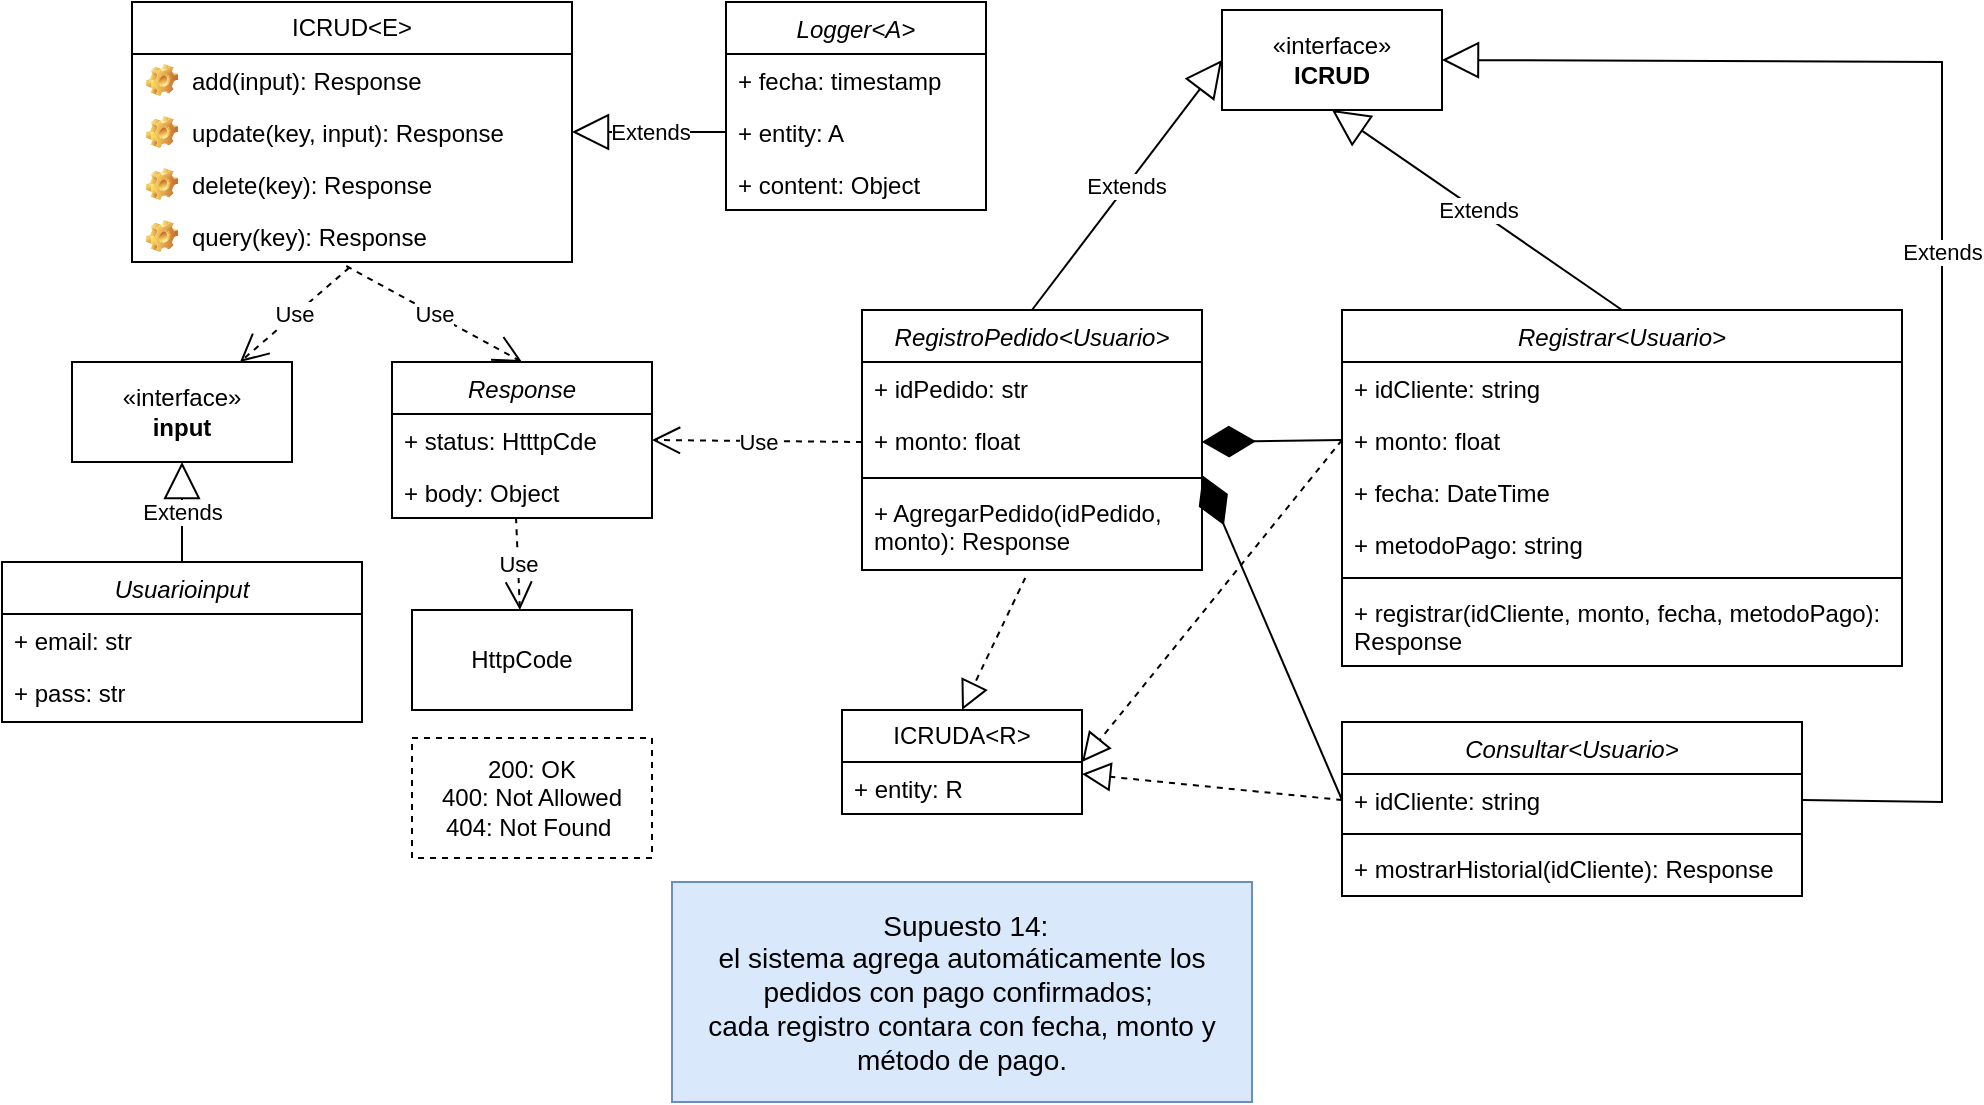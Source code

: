 <mxfile version="28.2.7">
  <diagram id="C5RBs43oDa-KdzZeNtuy" name="Page-1">
    <mxGraphModel dx="1420" dy="698" grid="1" gridSize="10" guides="1" tooltips="1" connect="1" arrows="1" fold="1" page="1" pageScale="1" pageWidth="827" pageHeight="1169" math="0" shadow="0">
      <root>
        <mxCell id="WIyWlLk6GJQsqaUBKTNV-0" />
        <mxCell id="WIyWlLk6GJQsqaUBKTNV-1" parent="WIyWlLk6GJQsqaUBKTNV-0" />
        <mxCell id="q9bCWs3bljhiOa4F5r_n-30" value="&lt;font style=&quot;font-size: 14px;&quot;&gt;&amp;nbsp;Supuesto 14:&lt;/font&gt;&lt;div&gt;&lt;font style=&quot;font-size: 14px;&quot;&gt;el sistema agrega automáticamente los pedidos con pago confirmados;&amp;nbsp;&lt;/font&gt;&lt;/div&gt;&lt;div&gt;&lt;font style=&quot;font-size: 14px;&quot;&gt;cada registro contara con fecha, monto y método de pago.&lt;/font&gt;&lt;/div&gt;" style="html=1;whiteSpace=wrap;fillColor=#dae8fc;strokeColor=#6c8ebf;" vertex="1" parent="WIyWlLk6GJQsqaUBKTNV-1">
          <mxGeometry x="585" y="570" width="290" height="110" as="geometry" />
        </mxCell>
        <mxCell id="q9bCWs3bljhiOa4F5r_n-41" value="Consultar&lt;Usuario&gt;" style="swimlane;fontStyle=2;align=center;verticalAlign=top;childLayout=stackLayout;horizontal=1;startSize=26;horizontalStack=0;resizeParent=1;resizeLast=0;collapsible=1;marginBottom=0;rounded=0;shadow=0;strokeWidth=1;" vertex="1" parent="WIyWlLk6GJQsqaUBKTNV-1">
          <mxGeometry x="920" y="490" width="230" height="87" as="geometry">
            <mxRectangle x="230" y="140" width="160" height="26" as="alternateBounds" />
          </mxGeometry>
        </mxCell>
        <mxCell id="q9bCWs3bljhiOa4F5r_n-42" value="+ idCliente: string" style="text;strokeColor=none;fillColor=none;align=left;verticalAlign=top;spacingLeft=4;spacingRight=4;overflow=hidden;rotatable=0;points=[[0,0.5],[1,0.5]];portConstraint=eastwest;whiteSpace=wrap;html=1;" vertex="1" parent="q9bCWs3bljhiOa4F5r_n-41">
          <mxGeometry y="26" width="230" height="26" as="geometry" />
        </mxCell>
        <mxCell id="q9bCWs3bljhiOa4F5r_n-46" value="" style="line;html=1;strokeWidth=1;align=left;verticalAlign=middle;spacingTop=-1;spacingLeft=3;spacingRight=3;rotatable=0;labelPosition=right;points=[];portConstraint=eastwest;" vertex="1" parent="q9bCWs3bljhiOa4F5r_n-41">
          <mxGeometry y="52" width="230" height="8" as="geometry" />
        </mxCell>
        <mxCell id="q9bCWs3bljhiOa4F5r_n-47" value="+ mostrarHistorial(idCliente): Response" style="text;strokeColor=none;fillColor=none;align=left;verticalAlign=top;spacingLeft=4;spacingRight=4;overflow=hidden;rotatable=0;points=[[0,0.5],[1,0.5]];portConstraint=eastwest;whiteSpace=wrap;html=1;" vertex="1" parent="q9bCWs3bljhiOa4F5r_n-41">
          <mxGeometry y="60" width="230" height="24" as="geometry" />
        </mxCell>
        <mxCell id="q9bCWs3bljhiOa4F5r_n-49" value="ICRUD&amp;lt;E&amp;gt;" style="swimlane;fontStyle=0;childLayout=stackLayout;horizontal=1;startSize=26;fillColor=none;horizontalStack=0;resizeParent=1;resizeParentMax=0;resizeLast=0;collapsible=1;marginBottom=0;whiteSpace=wrap;html=1;" vertex="1" parent="WIyWlLk6GJQsqaUBKTNV-1">
          <mxGeometry x="315" y="130" width="220" height="130" as="geometry" />
        </mxCell>
        <mxCell id="q9bCWs3bljhiOa4F5r_n-50" value="add(input): Response" style="label;fontStyle=0;strokeColor=none;fillColor=none;align=left;verticalAlign=top;overflow=hidden;spacingLeft=28;spacingRight=4;rotatable=0;points=[[0,0.5],[1,0.5]];portConstraint=eastwest;imageWidth=16;imageHeight=16;whiteSpace=wrap;html=1;image=img/clipart/Gear_128x128.png" vertex="1" parent="q9bCWs3bljhiOa4F5r_n-49">
          <mxGeometry y="26" width="220" height="26" as="geometry" />
        </mxCell>
        <mxCell id="q9bCWs3bljhiOa4F5r_n-51" value="update(key, input): Response" style="label;fontStyle=0;strokeColor=none;fillColor=none;align=left;verticalAlign=top;overflow=hidden;spacingLeft=28;spacingRight=4;rotatable=0;points=[[0,0.5],[1,0.5]];portConstraint=eastwest;imageWidth=16;imageHeight=16;whiteSpace=wrap;html=1;image=img/clipart/Gear_128x128.png" vertex="1" parent="q9bCWs3bljhiOa4F5r_n-49">
          <mxGeometry y="52" width="220" height="26" as="geometry" />
        </mxCell>
        <mxCell id="q9bCWs3bljhiOa4F5r_n-52" value="delete(key): Response" style="label;fontStyle=0;strokeColor=none;fillColor=none;align=left;verticalAlign=top;overflow=hidden;spacingLeft=28;spacingRight=4;rotatable=0;points=[[0,0.5],[1,0.5]];portConstraint=eastwest;imageWidth=16;imageHeight=16;whiteSpace=wrap;html=1;image=img/clipart/Gear_128x128.png" vertex="1" parent="q9bCWs3bljhiOa4F5r_n-49">
          <mxGeometry y="78" width="220" height="26" as="geometry" />
        </mxCell>
        <mxCell id="q9bCWs3bljhiOa4F5r_n-53" value="query(key): Response" style="label;fontStyle=0;strokeColor=none;fillColor=none;align=left;verticalAlign=top;overflow=hidden;spacingLeft=28;spacingRight=4;rotatable=0;points=[[0,0.5],[1,0.5]];portConstraint=eastwest;imageWidth=16;imageHeight=16;whiteSpace=wrap;html=1;image=img/clipart/Gear_128x128.png" vertex="1" parent="q9bCWs3bljhiOa4F5r_n-49">
          <mxGeometry y="104" width="220" height="26" as="geometry" />
        </mxCell>
        <mxCell id="q9bCWs3bljhiOa4F5r_n-54" value="«interface»&lt;br&gt;&lt;b&gt;input&lt;/b&gt;" style="html=1;whiteSpace=wrap;" vertex="1" parent="WIyWlLk6GJQsqaUBKTNV-1">
          <mxGeometry x="285" y="310" width="110" height="50" as="geometry" />
        </mxCell>
        <mxCell id="q9bCWs3bljhiOa4F5r_n-55" value="Use" style="endArrow=open;endSize=12;dashed=1;html=1;rounded=0;exitX=0.494;exitY=1.108;exitDx=0;exitDy=0;exitPerimeter=0;" edge="1" parent="WIyWlLk6GJQsqaUBKTNV-1" source="q9bCWs3bljhiOa4F5r_n-53" target="q9bCWs3bljhiOa4F5r_n-54">
          <mxGeometry width="160" relative="1" as="geometry">
            <mxPoint x="465" y="360" as="sourcePoint" />
            <mxPoint x="385" y="350" as="targetPoint" />
          </mxGeometry>
        </mxCell>
        <mxCell id="q9bCWs3bljhiOa4F5r_n-56" value="Usuarioinput" style="swimlane;fontStyle=2;align=center;verticalAlign=top;childLayout=stackLayout;horizontal=1;startSize=26;horizontalStack=0;resizeParent=1;resizeLast=0;collapsible=1;marginBottom=0;rounded=0;shadow=0;strokeWidth=1;" vertex="1" parent="WIyWlLk6GJQsqaUBKTNV-1">
          <mxGeometry x="250" y="410" width="180" height="80" as="geometry">
            <mxRectangle x="230" y="140" width="160" height="26" as="alternateBounds" />
          </mxGeometry>
        </mxCell>
        <mxCell id="q9bCWs3bljhiOa4F5r_n-57" value="+ email: str" style="text;strokeColor=none;fillColor=none;align=left;verticalAlign=top;spacingLeft=4;spacingRight=4;overflow=hidden;rotatable=0;points=[[0,0.5],[1,0.5]];portConstraint=eastwest;whiteSpace=wrap;html=1;" vertex="1" parent="q9bCWs3bljhiOa4F5r_n-56">
          <mxGeometry y="26" width="180" height="26" as="geometry" />
        </mxCell>
        <mxCell id="q9bCWs3bljhiOa4F5r_n-58" value="+ pass: str" style="text;strokeColor=none;fillColor=none;align=left;verticalAlign=top;spacingLeft=4;spacingRight=4;overflow=hidden;rotatable=0;points=[[0,0.5],[1,0.5]];portConstraint=eastwest;whiteSpace=wrap;html=1;" vertex="1" parent="q9bCWs3bljhiOa4F5r_n-56">
          <mxGeometry y="52" width="180" height="26" as="geometry" />
        </mxCell>
        <mxCell id="q9bCWs3bljhiOa4F5r_n-59" value="Extends" style="endArrow=block;endSize=16;endFill=0;html=1;rounded=0;exitX=0.5;exitY=0;exitDx=0;exitDy=0;entryX=0.5;entryY=1;entryDx=0;entryDy=0;" edge="1" parent="WIyWlLk6GJQsqaUBKTNV-1" source="q9bCWs3bljhiOa4F5r_n-56" target="q9bCWs3bljhiOa4F5r_n-54">
          <mxGeometry width="160" relative="1" as="geometry">
            <mxPoint x="515" y="360" as="sourcePoint" />
            <mxPoint x="675" y="360" as="targetPoint" />
          </mxGeometry>
        </mxCell>
        <mxCell id="q9bCWs3bljhiOa4F5r_n-60" value="Response" style="swimlane;fontStyle=2;align=center;verticalAlign=top;childLayout=stackLayout;horizontal=1;startSize=26;horizontalStack=0;resizeParent=1;resizeLast=0;collapsible=1;marginBottom=0;rounded=0;shadow=0;strokeWidth=1;" vertex="1" parent="WIyWlLk6GJQsqaUBKTNV-1">
          <mxGeometry x="445" y="310" width="130" height="78" as="geometry">
            <mxRectangle x="230" y="140" width="160" height="26" as="alternateBounds" />
          </mxGeometry>
        </mxCell>
        <mxCell id="q9bCWs3bljhiOa4F5r_n-61" value="+ status: HtttpCde" style="text;strokeColor=none;fillColor=none;align=left;verticalAlign=top;spacingLeft=4;spacingRight=4;overflow=hidden;rotatable=0;points=[[0,0.5],[1,0.5]];portConstraint=eastwest;whiteSpace=wrap;html=1;" vertex="1" parent="q9bCWs3bljhiOa4F5r_n-60">
          <mxGeometry y="26" width="130" height="26" as="geometry" />
        </mxCell>
        <mxCell id="q9bCWs3bljhiOa4F5r_n-62" value="+ body: Object" style="text;strokeColor=none;fillColor=none;align=left;verticalAlign=top;spacingLeft=4;spacingRight=4;overflow=hidden;rotatable=0;points=[[0,0.5],[1,0.5]];portConstraint=eastwest;whiteSpace=wrap;html=1;" vertex="1" parent="q9bCWs3bljhiOa4F5r_n-60">
          <mxGeometry y="52" width="130" height="26" as="geometry" />
        </mxCell>
        <mxCell id="q9bCWs3bljhiOa4F5r_n-63" value="Use" style="endArrow=open;endSize=12;dashed=1;html=1;rounded=0;entryX=0.5;entryY=0;entryDx=0;entryDy=0;exitX=0.487;exitY=1.077;exitDx=0;exitDy=0;exitPerimeter=0;" edge="1" parent="WIyWlLk6GJQsqaUBKTNV-1" source="q9bCWs3bljhiOa4F5r_n-53" target="q9bCWs3bljhiOa4F5r_n-60">
          <mxGeometry width="160" relative="1" as="geometry">
            <mxPoint x="425" y="270" as="sourcePoint" />
            <mxPoint x="405" y="317" as="targetPoint" />
          </mxGeometry>
        </mxCell>
        <mxCell id="q9bCWs3bljhiOa4F5r_n-64" value="HttpCode" style="html=1;whiteSpace=wrap;" vertex="1" parent="WIyWlLk6GJQsqaUBKTNV-1">
          <mxGeometry x="455" y="434" width="110" height="50" as="geometry" />
        </mxCell>
        <mxCell id="q9bCWs3bljhiOa4F5r_n-65" value="Use" style="endArrow=open;endSize=12;dashed=1;html=1;rounded=0;exitX=0.477;exitY=0.985;exitDx=0;exitDy=0;exitPerimeter=0;" edge="1" parent="WIyWlLk6GJQsqaUBKTNV-1" source="q9bCWs3bljhiOa4F5r_n-62" target="q9bCWs3bljhiOa4F5r_n-64">
          <mxGeometry width="160" relative="1" as="geometry">
            <mxPoint x="740" y="390" as="sourcePoint" />
            <mxPoint x="685" y="437" as="targetPoint" />
          </mxGeometry>
        </mxCell>
        <mxCell id="q9bCWs3bljhiOa4F5r_n-66" value="«interface»&lt;br&gt;&lt;b&gt;ICRUD&lt;/b&gt;" style="html=1;whiteSpace=wrap;" vertex="1" parent="WIyWlLk6GJQsqaUBKTNV-1">
          <mxGeometry x="860" y="134" width="110" height="50" as="geometry" />
        </mxCell>
        <mxCell id="q9bCWs3bljhiOa4F5r_n-67" value="Extends" style="endArrow=block;endSize=16;endFill=0;html=1;rounded=0;exitX=1;exitY=0.5;exitDx=0;exitDy=0;entryX=1;entryY=0.5;entryDx=0;entryDy=0;" edge="1" parent="WIyWlLk6GJQsqaUBKTNV-1" source="q9bCWs3bljhiOa4F5r_n-42" target="q9bCWs3bljhiOa4F5r_n-66">
          <mxGeometry width="160" relative="1" as="geometry">
            <mxPoint x="735" y="400" as="sourcePoint" />
            <mxPoint x="735" y="340" as="targetPoint" />
            <Array as="points">
              <mxPoint x="1220" y="530" />
              <mxPoint x="1220" y="160" />
            </Array>
          </mxGeometry>
        </mxCell>
        <mxCell id="q9bCWs3bljhiOa4F5r_n-68" value="Use" style="endArrow=open;endSize=12;dashed=1;html=1;rounded=0;entryX=1;entryY=0.5;entryDx=0;entryDy=0;exitX=0;exitY=0.5;exitDx=0;exitDy=0;" edge="1" parent="WIyWlLk6GJQsqaUBKTNV-1" source="q9bCWs3bljhiOa4F5r_n-92" target="q9bCWs3bljhiOa4F5r_n-61">
          <mxGeometry width="160" relative="1" as="geometry">
            <mxPoint x="600" y="430" as="sourcePoint" />
            <mxPoint x="733" y="438" as="targetPoint" />
          </mxGeometry>
        </mxCell>
        <mxCell id="q9bCWs3bljhiOa4F5r_n-69" value="200: OK&lt;div&gt;400: Not Allowed&lt;/div&gt;&lt;div&gt;&lt;div&gt;404: Not Found&amp;nbsp;&lt;/div&gt;&lt;/div&gt;" style="html=1;whiteSpace=wrap;dashed=1;" vertex="1" parent="WIyWlLk6GJQsqaUBKTNV-1">
          <mxGeometry x="455" y="498" width="120" height="60" as="geometry" />
        </mxCell>
        <mxCell id="q9bCWs3bljhiOa4F5r_n-70" value="Logger&lt;A&gt;" style="swimlane;fontStyle=2;align=center;verticalAlign=top;childLayout=stackLayout;horizontal=1;startSize=26;horizontalStack=0;resizeParent=1;resizeLast=0;collapsible=1;marginBottom=0;rounded=0;shadow=0;strokeWidth=1;" vertex="1" parent="WIyWlLk6GJQsqaUBKTNV-1">
          <mxGeometry x="612" y="130" width="130" height="104" as="geometry">
            <mxRectangle x="230" y="140" width="160" height="26" as="alternateBounds" />
          </mxGeometry>
        </mxCell>
        <mxCell id="q9bCWs3bljhiOa4F5r_n-71" value="+ fecha: timestamp" style="text;strokeColor=none;fillColor=none;align=left;verticalAlign=top;spacingLeft=4;spacingRight=4;overflow=hidden;rotatable=0;points=[[0,0.5],[1,0.5]];portConstraint=eastwest;whiteSpace=wrap;html=1;" vertex="1" parent="q9bCWs3bljhiOa4F5r_n-70">
          <mxGeometry y="26" width="130" height="26" as="geometry" />
        </mxCell>
        <mxCell id="q9bCWs3bljhiOa4F5r_n-72" value="+ entity: A" style="text;strokeColor=none;fillColor=none;align=left;verticalAlign=top;spacingLeft=4;spacingRight=4;overflow=hidden;rotatable=0;points=[[0,0.5],[1,0.5]];portConstraint=eastwest;whiteSpace=wrap;html=1;" vertex="1" parent="q9bCWs3bljhiOa4F5r_n-70">
          <mxGeometry y="52" width="130" height="26" as="geometry" />
        </mxCell>
        <mxCell id="q9bCWs3bljhiOa4F5r_n-73" value="+ content: Object" style="text;strokeColor=none;fillColor=none;align=left;verticalAlign=top;spacingLeft=4;spacingRight=4;overflow=hidden;rotatable=0;points=[[0,0.5],[1,0.5]];portConstraint=eastwest;whiteSpace=wrap;html=1;" vertex="1" parent="q9bCWs3bljhiOa4F5r_n-70">
          <mxGeometry y="78" width="130" height="26" as="geometry" />
        </mxCell>
        <mxCell id="q9bCWs3bljhiOa4F5r_n-74" value="Extends" style="endArrow=block;endSize=16;endFill=0;html=1;rounded=0;exitX=0;exitY=0.5;exitDx=0;exitDy=0;" edge="1" parent="WIyWlLk6GJQsqaUBKTNV-1" source="q9bCWs3bljhiOa4F5r_n-72">
          <mxGeometry width="160" relative="1" as="geometry">
            <mxPoint x="555" y="374" as="sourcePoint" />
            <mxPoint x="535" y="195" as="targetPoint" />
          </mxGeometry>
        </mxCell>
        <mxCell id="q9bCWs3bljhiOa4F5r_n-76" value="ICRUDA&amp;lt;R&amp;gt;" style="swimlane;fontStyle=0;childLayout=stackLayout;horizontal=1;startSize=26;fillColor=none;horizontalStack=0;resizeParent=1;resizeParentMax=0;resizeLast=0;collapsible=1;marginBottom=0;whiteSpace=wrap;html=1;" vertex="1" parent="WIyWlLk6GJQsqaUBKTNV-1">
          <mxGeometry x="670" y="484" width="120" height="52" as="geometry" />
        </mxCell>
        <mxCell id="q9bCWs3bljhiOa4F5r_n-77" value="+ entity: R" style="text;strokeColor=none;fillColor=none;align=left;verticalAlign=top;spacingLeft=4;spacingRight=4;overflow=hidden;rotatable=0;points=[[0,0.5],[1,0.5]];portConstraint=eastwest;whiteSpace=wrap;html=1;" vertex="1" parent="q9bCWs3bljhiOa4F5r_n-76">
          <mxGeometry y="26" width="120" height="26" as="geometry" />
        </mxCell>
        <mxCell id="q9bCWs3bljhiOa4F5r_n-78" value="" style="endArrow=block;dashed=1;endFill=0;endSize=12;html=1;rounded=0;fontSize=12;curved=1;exitX=0;exitY=0.5;exitDx=0;exitDy=0;" edge="1" parent="WIyWlLk6GJQsqaUBKTNV-1" source="q9bCWs3bljhiOa4F5r_n-42" target="q9bCWs3bljhiOa4F5r_n-76">
          <mxGeometry width="160" relative="1" as="geometry">
            <mxPoint x="890" y="160" as="sourcePoint" />
            <mxPoint x="1030" y="208" as="targetPoint" />
          </mxGeometry>
        </mxCell>
        <mxCell id="q9bCWs3bljhiOa4F5r_n-80" value="Registrar&lt;Usuario&gt;" style="swimlane;fontStyle=2;align=center;verticalAlign=top;childLayout=stackLayout;horizontal=1;startSize=26;horizontalStack=0;resizeParent=1;resizeLast=0;collapsible=1;marginBottom=0;rounded=0;shadow=0;strokeWidth=1;" vertex="1" parent="WIyWlLk6GJQsqaUBKTNV-1">
          <mxGeometry x="920" y="284" width="280" height="178" as="geometry">
            <mxRectangle x="230" y="140" width="160" height="26" as="alternateBounds" />
          </mxGeometry>
        </mxCell>
        <mxCell id="q9bCWs3bljhiOa4F5r_n-84" value="+ idCliente: string" style="text;strokeColor=none;fillColor=none;align=left;verticalAlign=top;spacingLeft=4;spacingRight=4;overflow=hidden;rotatable=0;points=[[0,0.5],[1,0.5]];portConstraint=eastwest;whiteSpace=wrap;html=1;" vertex="1" parent="q9bCWs3bljhiOa4F5r_n-80">
          <mxGeometry y="26" width="280" height="26" as="geometry" />
        </mxCell>
        <mxCell id="q9bCWs3bljhiOa4F5r_n-85" value="+ monto: float" style="text;strokeColor=none;fillColor=none;align=left;verticalAlign=top;spacingLeft=4;spacingRight=4;overflow=hidden;rotatable=0;points=[[0,0.5],[1,0.5]];portConstraint=eastwest;whiteSpace=wrap;html=1;" vertex="1" parent="q9bCWs3bljhiOa4F5r_n-80">
          <mxGeometry y="52" width="280" height="26" as="geometry" />
        </mxCell>
        <mxCell id="q9bCWs3bljhiOa4F5r_n-86" value="+ fecha: DateTime" style="text;strokeColor=none;fillColor=none;align=left;verticalAlign=top;spacingLeft=4;spacingRight=4;overflow=hidden;rotatable=0;points=[[0,0.5],[1,0.5]];portConstraint=eastwest;whiteSpace=wrap;html=1;" vertex="1" parent="q9bCWs3bljhiOa4F5r_n-80">
          <mxGeometry y="78" width="280" height="26" as="geometry" />
        </mxCell>
        <mxCell id="q9bCWs3bljhiOa4F5r_n-83" value="+ metodoPago: string" style="text;strokeColor=none;fillColor=none;align=left;verticalAlign=top;spacingLeft=4;spacingRight=4;overflow=hidden;rotatable=0;points=[[0,0.5],[1,0.5]];portConstraint=eastwest;whiteSpace=wrap;html=1;" vertex="1" parent="q9bCWs3bljhiOa4F5r_n-80">
          <mxGeometry y="104" width="280" height="26" as="geometry" />
        </mxCell>
        <mxCell id="q9bCWs3bljhiOa4F5r_n-87" value="" style="line;html=1;strokeWidth=1;align=left;verticalAlign=middle;spacingTop=-1;spacingLeft=3;spacingRight=3;rotatable=0;labelPosition=right;points=[];portConstraint=eastwest;" vertex="1" parent="q9bCWs3bljhiOa4F5r_n-80">
          <mxGeometry y="130" width="280" height="8" as="geometry" />
        </mxCell>
        <mxCell id="q9bCWs3bljhiOa4F5r_n-88" value="+ registrar(idCliente, monto, fecha, metodoPago): Response" style="text;strokeColor=none;fillColor=none;align=left;verticalAlign=top;spacingLeft=4;spacingRight=4;overflow=hidden;rotatable=0;points=[[0,0.5],[1,0.5]];portConstraint=eastwest;whiteSpace=wrap;html=1;" vertex="1" parent="q9bCWs3bljhiOa4F5r_n-80">
          <mxGeometry y="138" width="280" height="40" as="geometry" />
        </mxCell>
        <mxCell id="q9bCWs3bljhiOa4F5r_n-90" value="RegistroPedido&lt;Usuario&gt;" style="swimlane;fontStyle=2;align=center;verticalAlign=top;childLayout=stackLayout;horizontal=1;startSize=26;horizontalStack=0;resizeParent=1;resizeLast=0;collapsible=1;marginBottom=0;rounded=0;shadow=0;strokeWidth=1;" vertex="1" parent="WIyWlLk6GJQsqaUBKTNV-1">
          <mxGeometry x="680" y="284" width="170" height="130" as="geometry">
            <mxRectangle x="230" y="140" width="160" height="26" as="alternateBounds" />
          </mxGeometry>
        </mxCell>
        <mxCell id="q9bCWs3bljhiOa4F5r_n-91" value="+ idPedido: str" style="text;strokeColor=none;fillColor=none;align=left;verticalAlign=top;spacingLeft=4;spacingRight=4;overflow=hidden;rotatable=0;points=[[0,0.5],[1,0.5]];portConstraint=eastwest;whiteSpace=wrap;html=1;" vertex="1" parent="q9bCWs3bljhiOa4F5r_n-90">
          <mxGeometry y="26" width="170" height="26" as="geometry" />
        </mxCell>
        <mxCell id="q9bCWs3bljhiOa4F5r_n-92" value="+ monto: float" style="text;strokeColor=none;fillColor=none;align=left;verticalAlign=top;spacingLeft=4;spacingRight=4;overflow=hidden;rotatable=0;points=[[0,0.5],[1,0.5]];portConstraint=eastwest;whiteSpace=wrap;html=1;" vertex="1" parent="q9bCWs3bljhiOa4F5r_n-90">
          <mxGeometry y="52" width="170" height="28" as="geometry" />
        </mxCell>
        <mxCell id="q9bCWs3bljhiOa4F5r_n-93" value="" style="line;html=1;strokeWidth=1;align=left;verticalAlign=middle;spacingTop=-1;spacingLeft=3;spacingRight=3;rotatable=0;labelPosition=right;points=[];portConstraint=eastwest;" vertex="1" parent="q9bCWs3bljhiOa4F5r_n-90">
          <mxGeometry y="80" width="170" height="8" as="geometry" />
        </mxCell>
        <mxCell id="q9bCWs3bljhiOa4F5r_n-94" value="+ AgregarPedido(idPedido, monto): Response" style="text;strokeColor=none;fillColor=none;align=left;verticalAlign=top;spacingLeft=4;spacingRight=4;overflow=hidden;rotatable=0;points=[[0,0.5],[1,0.5]];portConstraint=eastwest;whiteSpace=wrap;html=1;" vertex="1" parent="q9bCWs3bljhiOa4F5r_n-90">
          <mxGeometry y="88" width="170" height="42" as="geometry" />
        </mxCell>
        <mxCell id="q9bCWs3bljhiOa4F5r_n-95" value="Extends" style="endArrow=block;endSize=16;endFill=0;html=1;rounded=0;exitX=0.5;exitY=0;exitDx=0;exitDy=0;entryX=0;entryY=0.5;entryDx=0;entryDy=0;" edge="1" parent="WIyWlLk6GJQsqaUBKTNV-1" source="q9bCWs3bljhiOa4F5r_n-90" target="q9bCWs3bljhiOa4F5r_n-66">
          <mxGeometry width="160" relative="1" as="geometry">
            <mxPoint x="1160" y="302" as="sourcePoint" />
            <mxPoint x="940" y="190" as="targetPoint" />
            <Array as="points" />
          </mxGeometry>
        </mxCell>
        <mxCell id="q9bCWs3bljhiOa4F5r_n-96" value="" style="endArrow=diamondThin;endFill=1;endSize=24;html=1;rounded=0;exitX=0;exitY=0.5;exitDx=0;exitDy=0;entryX=1;entryY=0.5;entryDx=0;entryDy=0;" edge="1" parent="WIyWlLk6GJQsqaUBKTNV-1" source="q9bCWs3bljhiOa4F5r_n-85" target="q9bCWs3bljhiOa4F5r_n-92">
          <mxGeometry width="160" relative="1" as="geometry">
            <mxPoint x="1250" y="190" as="sourcePoint" />
            <mxPoint x="1260" y="277" as="targetPoint" />
          </mxGeometry>
        </mxCell>
        <mxCell id="q9bCWs3bljhiOa4F5r_n-98" value="" style="endArrow=diamondThin;endFill=1;endSize=24;html=1;rounded=0;exitX=0;exitY=0.5;exitDx=0;exitDy=0;entryX=1.002;entryY=1.1;entryDx=0;entryDy=0;entryPerimeter=0;" edge="1" parent="WIyWlLk6GJQsqaUBKTNV-1" source="q9bCWs3bljhiOa4F5r_n-42" target="q9bCWs3bljhiOa4F5r_n-92">
          <mxGeometry width="160" relative="1" as="geometry">
            <mxPoint x="1100" y="510" as="sourcePoint" />
            <mxPoint x="1030" y="511" as="targetPoint" />
          </mxGeometry>
        </mxCell>
        <mxCell id="q9bCWs3bljhiOa4F5r_n-99" value="" style="endArrow=block;dashed=1;endFill=0;endSize=12;html=1;rounded=0;fontSize=12;curved=1;exitX=0;exitY=0.5;exitDx=0;exitDy=0;entryX=1;entryY=0.5;entryDx=0;entryDy=0;" edge="1" parent="WIyWlLk6GJQsqaUBKTNV-1" source="q9bCWs3bljhiOa4F5r_n-85" target="q9bCWs3bljhiOa4F5r_n-76">
          <mxGeometry width="160" relative="1" as="geometry">
            <mxPoint x="950" y="523" as="sourcePoint" />
            <mxPoint x="820" y="510" as="targetPoint" />
          </mxGeometry>
        </mxCell>
        <mxCell id="q9bCWs3bljhiOa4F5r_n-100" value="Extends" style="endArrow=block;endSize=16;endFill=0;html=1;rounded=0;exitX=0.5;exitY=0;exitDx=0;exitDy=0;entryX=0.5;entryY=1;entryDx=0;entryDy=0;" edge="1" parent="WIyWlLk6GJQsqaUBKTNV-1" source="q9bCWs3bljhiOa4F5r_n-80" target="q9bCWs3bljhiOa4F5r_n-66">
          <mxGeometry width="160" relative="1" as="geometry">
            <mxPoint x="820" y="325" as="sourcePoint" />
            <mxPoint x="915" y="200" as="targetPoint" />
            <Array as="points" />
          </mxGeometry>
        </mxCell>
        <mxCell id="q9bCWs3bljhiOa4F5r_n-101" value="" style="endArrow=block;dashed=1;endFill=0;endSize=12;html=1;rounded=0;fontSize=12;curved=1;exitX=0.48;exitY=1.095;exitDx=0;exitDy=0;entryX=0.5;entryY=0;entryDx=0;entryDy=0;exitPerimeter=0;" edge="1" parent="WIyWlLk6GJQsqaUBKTNV-1" source="q9bCWs3bljhiOa4F5r_n-94" target="q9bCWs3bljhiOa4F5r_n-76">
          <mxGeometry width="160" relative="1" as="geometry">
            <mxPoint x="970" y="450" as="sourcePoint" />
            <mxPoint x="840" y="611" as="targetPoint" />
          </mxGeometry>
        </mxCell>
      </root>
    </mxGraphModel>
  </diagram>
</mxfile>
